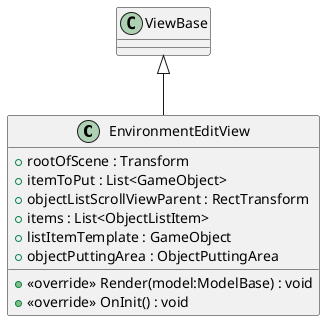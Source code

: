 @startuml
class EnvironmentEditView {
    + rootOfScene : Transform
    + itemToPut : List<GameObject>
    + objectListScrollViewParent : RectTransform
    + items : List<ObjectListItem>
    + listItemTemplate : GameObject
    + objectPuttingArea : ObjectPuttingArea
    + <<override>> Render(model:ModelBase) : void
    + <<override>> OnInit() : void
}
ViewBase <|-- EnvironmentEditView
@enduml
